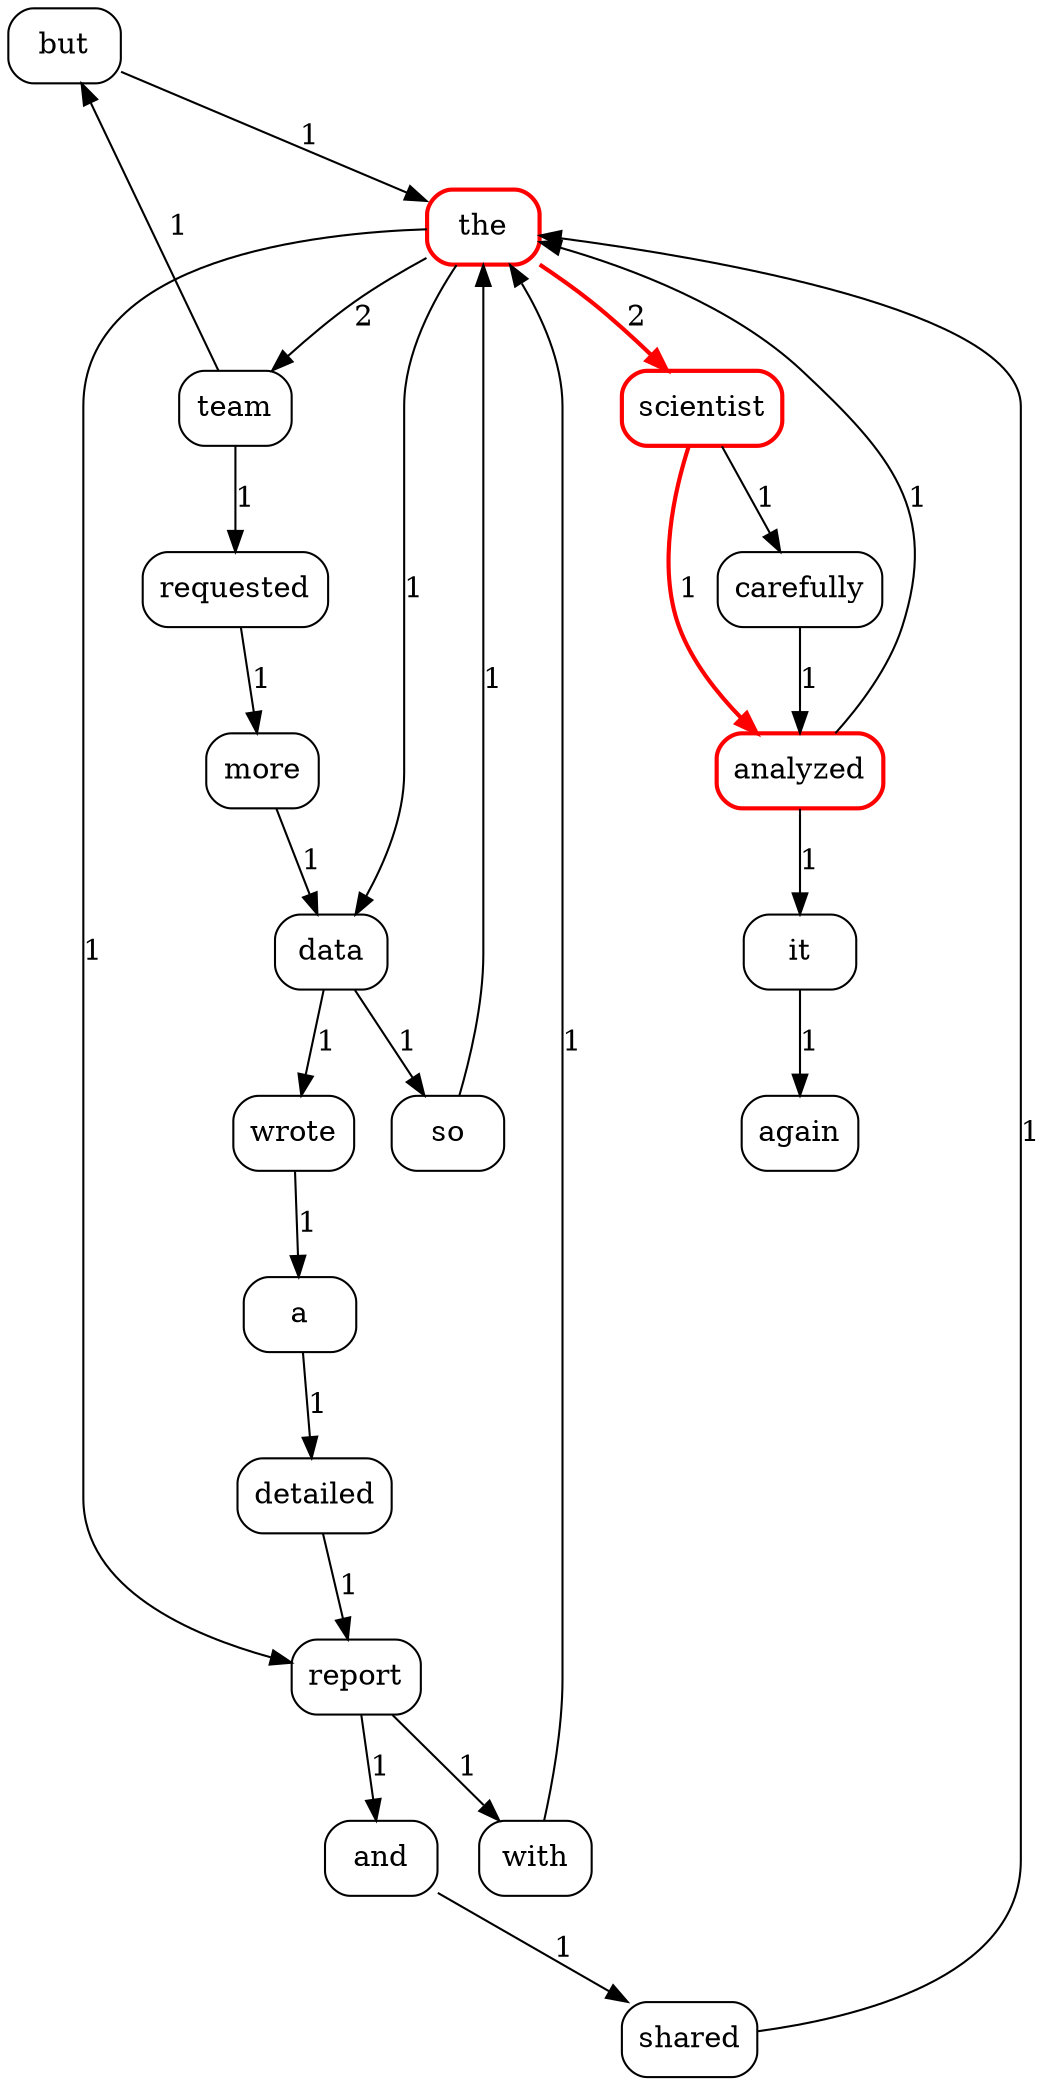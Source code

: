 digraph G {
  node [shape=box, style=rounded];
  "but";
  "a";
  "shared";
  "data";
  "carefully";
  "scientist" [color=red, penwidth=2.0];
  "more";
  "wrote";
  "again";
  "analyzed" [color=red, penwidth=2.0];
  "team";
  "it";
  "the" [color=red, penwidth=2.0];
  "with";
  "requested";
  "detailed";
  "and";
  "report";
  "so";
  "but" -> "the" [label="1"];
  "a" -> "detailed" [label="1"];
  "shared" -> "the" [label="1"];
  "data" -> "wrote" [label="1"];
  "data" -> "so" [label="1"];
  "carefully" -> "analyzed" [label="1"];
  "scientist" -> "carefully" [label="1"];
  "scientist" -> "analyzed" [label="1", color=red, penwidth=2.0];
  "more" -> "data" [label="1"];
  "wrote" -> "a" [label="1"];
  "analyzed" -> "the" [label="1"];
  "analyzed" -> "it" [label="1"];
  "team" -> "but" [label="1"];
  "team" -> "requested" [label="1"];
  "it" -> "again" [label="1"];
  "the" -> "data" [label="1"];
  "the" -> "scientist" [label="2", color=red, penwidth=2.0];
  "the" -> "report" [label="1"];
  "the" -> "team" [label="2"];
  "with" -> "the" [label="1"];
  "requested" -> "more" [label="1"];
  "detailed" -> "report" [label="1"];
  "and" -> "shared" [label="1"];
  "report" -> "with" [label="1"];
  "report" -> "and" [label="1"];
  "so" -> "the" [label="1"];
}

